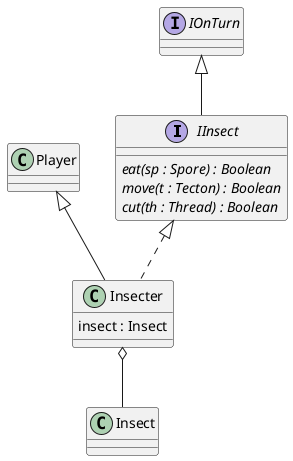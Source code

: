 @startuml insecter

interface IInsect implements IOnTurn{
    {abstract} eat(sp : Spore) : Boolean
    {abstract} move(t : Tecton) : Boolean
    {abstract} cut(th : Thread) : Boolean
}

Insecter o-- Insect
class Insecter extends Player implements IInsect{
    insect : Insect
}

@enduml